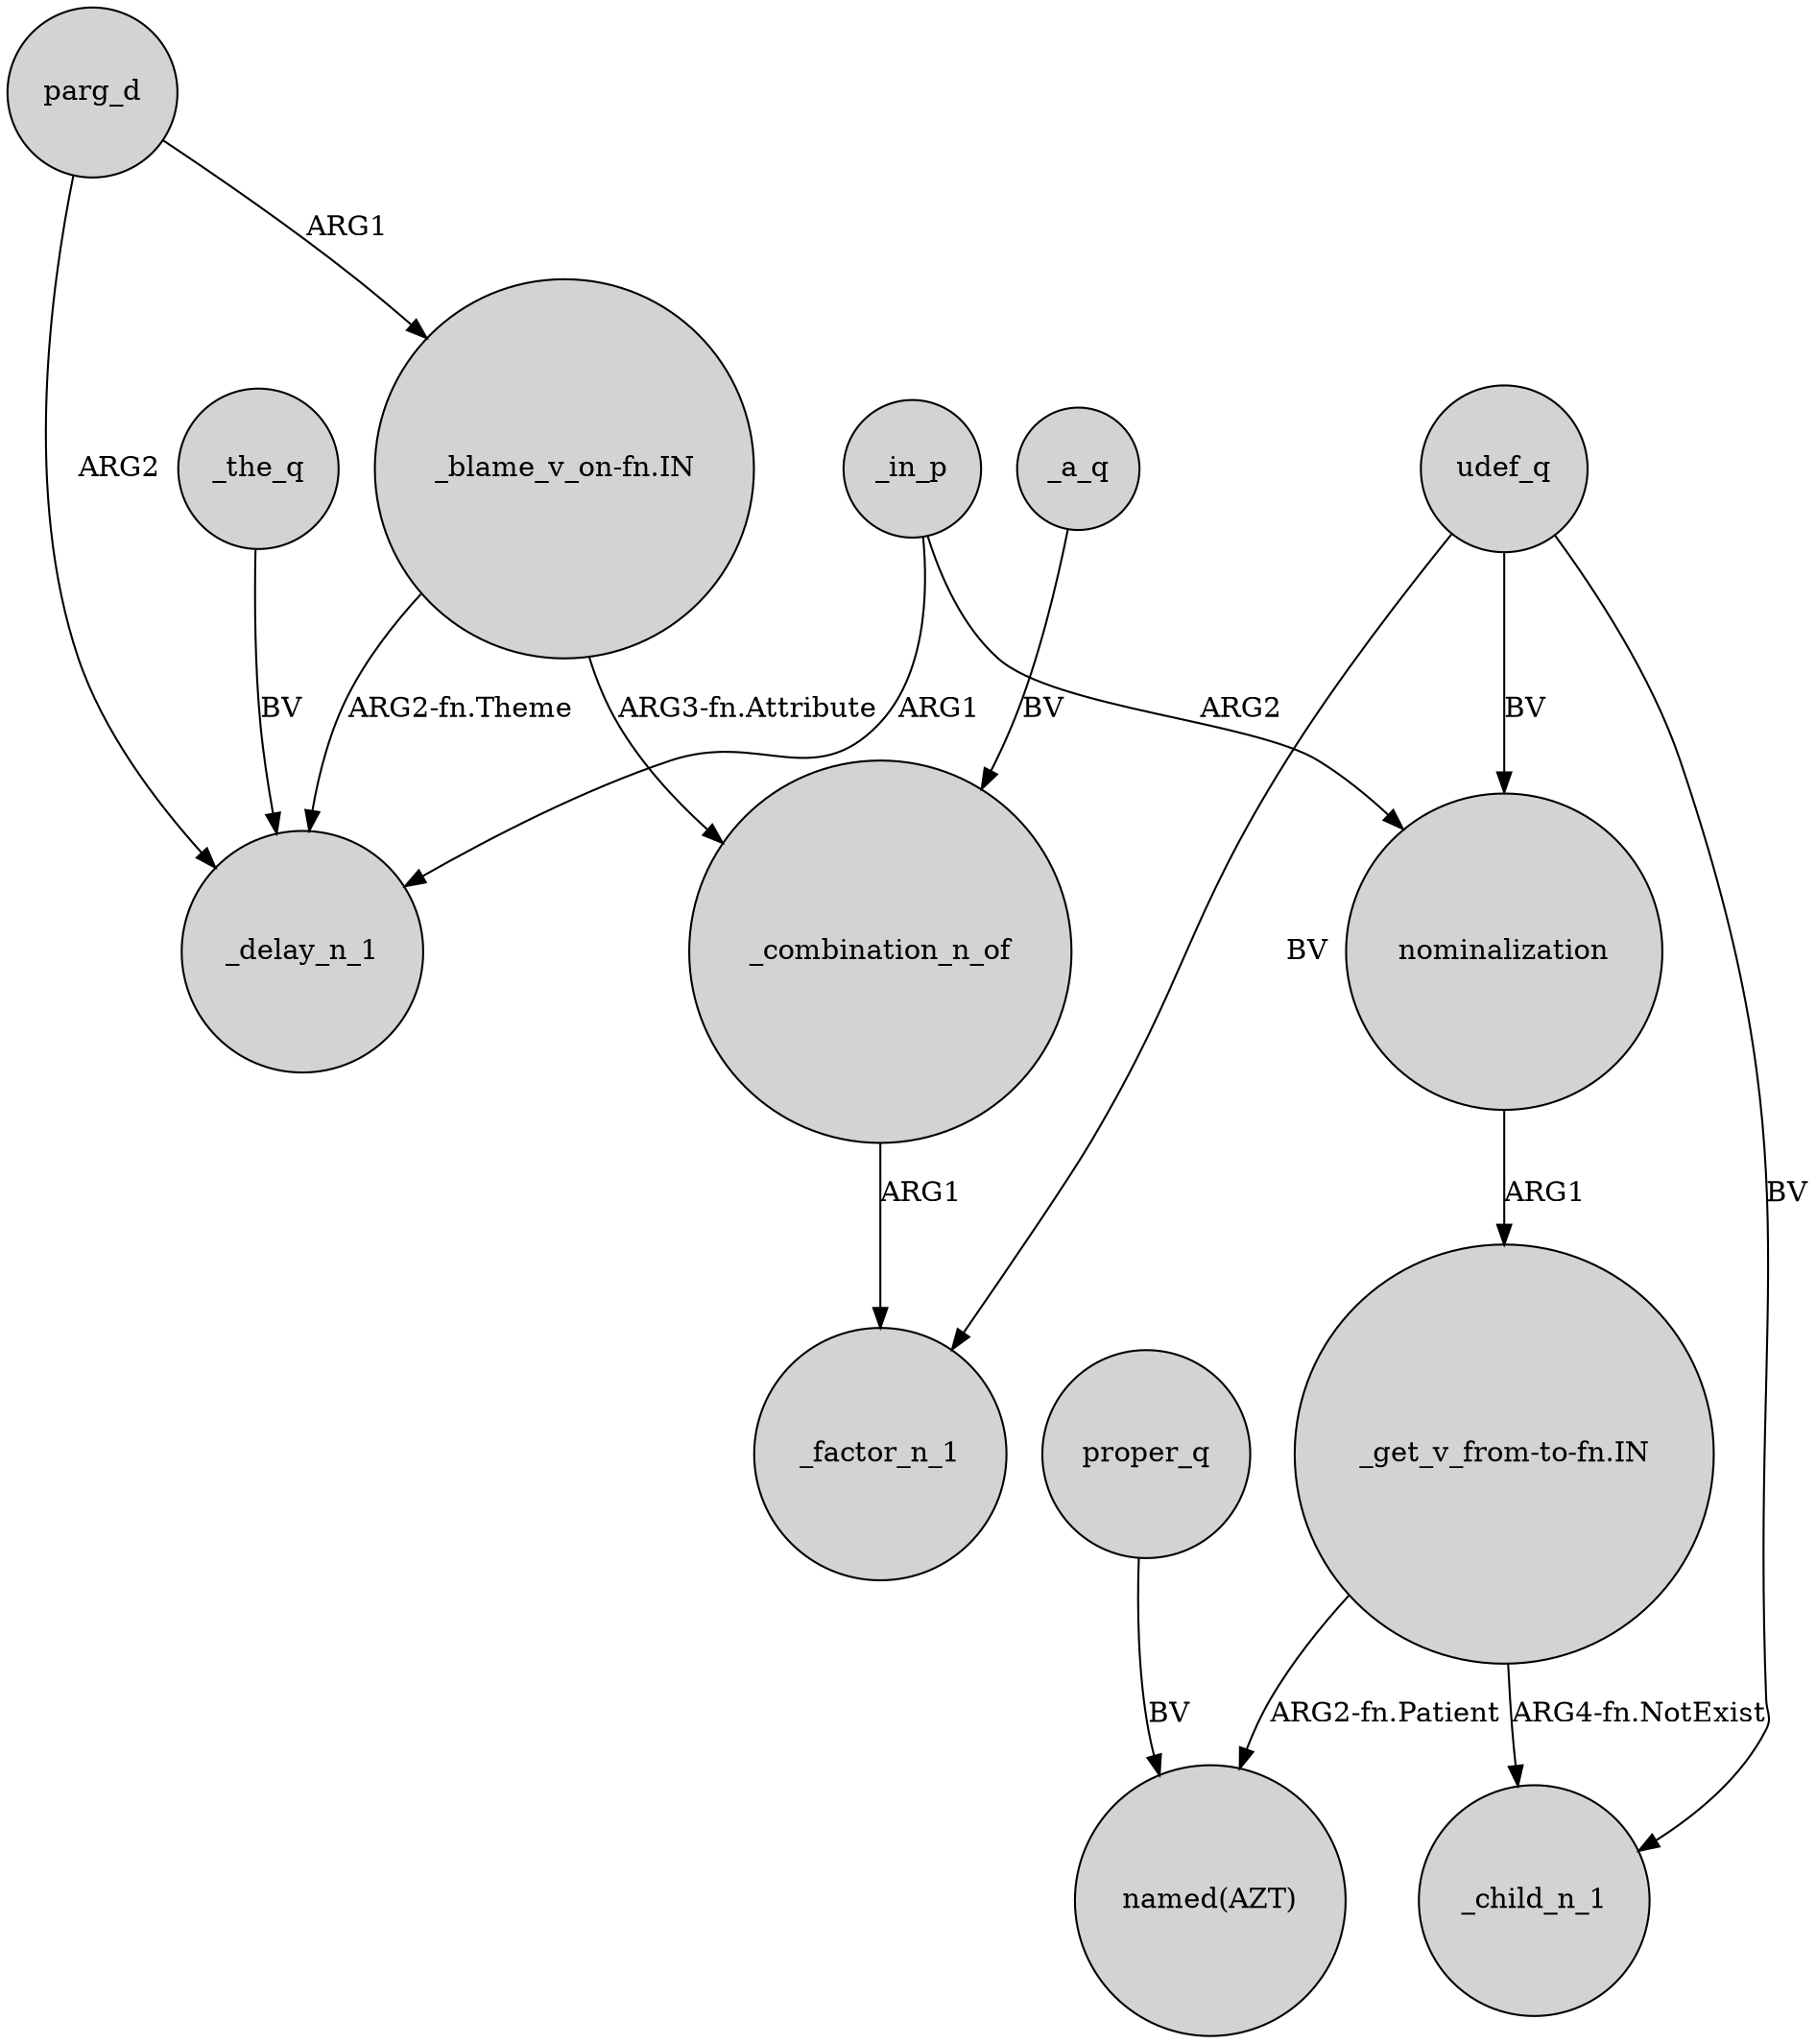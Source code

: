 digraph {
	node [shape=circle style=filled]
	parg_d -> "_blame_v_on-fn.IN" [label=ARG1]
	_in_p -> _delay_n_1 [label=ARG1]
	_combination_n_of -> _factor_n_1 [label=ARG1]
	nominalization -> "_get_v_from-to-fn.IN" [label=ARG1]
	proper_q -> "named(AZT)" [label=BV]
	_the_q -> _delay_n_1 [label=BV]
	udef_q -> _child_n_1 [label=BV]
	_a_q -> _combination_n_of [label=BV]
	_in_p -> nominalization [label=ARG2]
	parg_d -> _delay_n_1 [label=ARG2]
	udef_q -> _factor_n_1 [label=BV]
	"_get_v_from-to-fn.IN" -> "named(AZT)" [label="ARG2-fn.Patient"]
	"_blame_v_on-fn.IN" -> _delay_n_1 [label="ARG2-fn.Theme"]
	udef_q -> nominalization [label=BV]
	"_get_v_from-to-fn.IN" -> _child_n_1 [label="ARG4-fn.NotExist"]
	"_blame_v_on-fn.IN" -> _combination_n_of [label="ARG3-fn.Attribute"]
}
